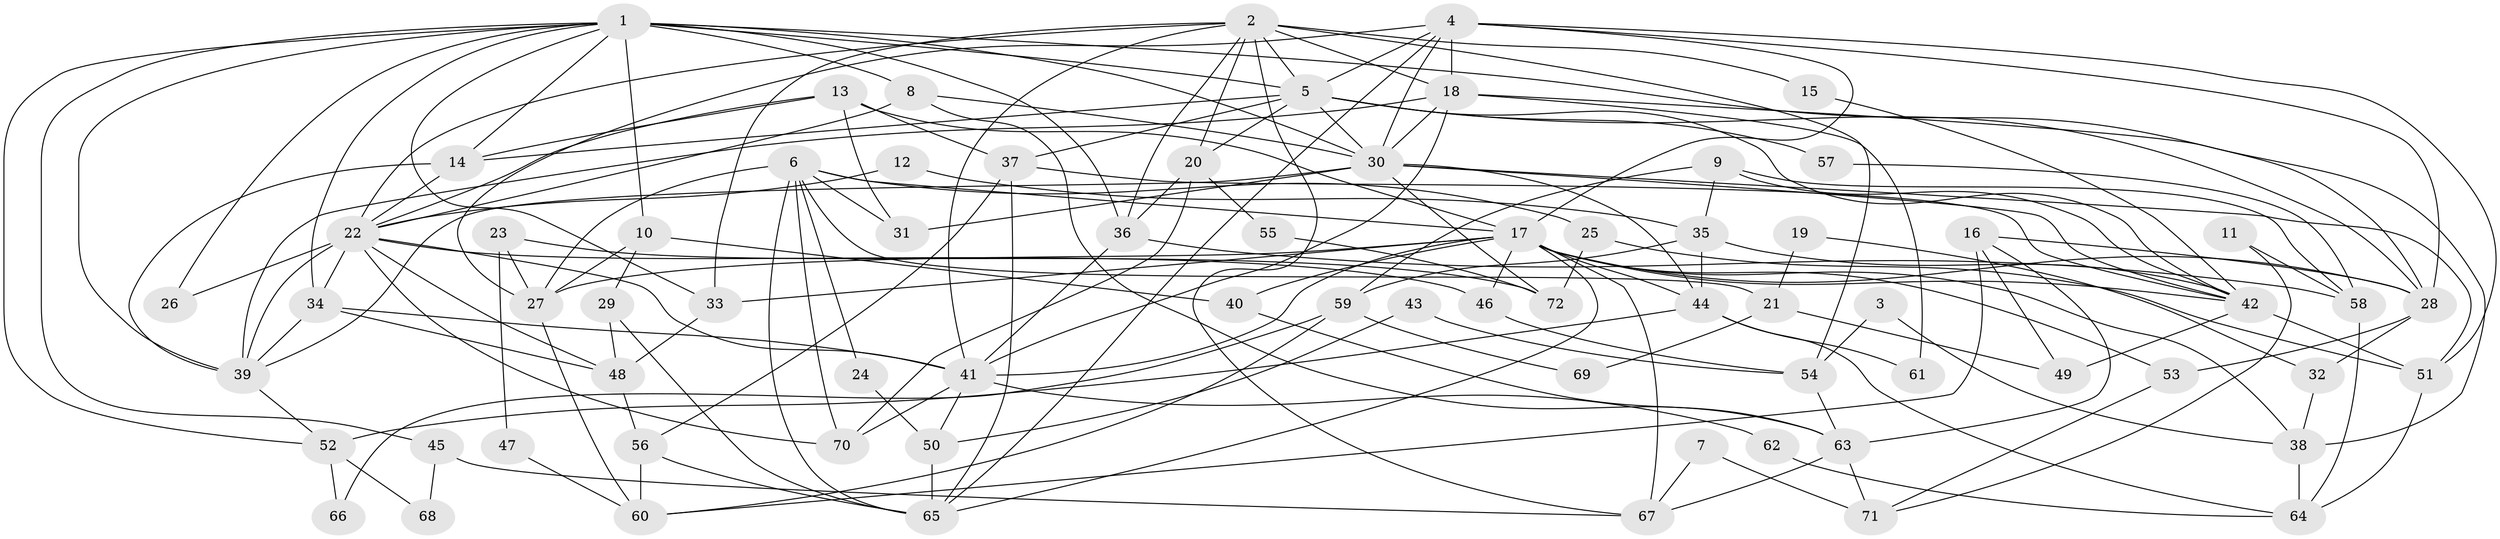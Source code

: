 // original degree distribution, {5: 0.21008403361344538, 4: 0.23529411764705882, 2: 0.2184873949579832, 6: 0.12605042016806722, 3: 0.16806722689075632, 7: 0.03361344537815126, 9: 0.008403361344537815}
// Generated by graph-tools (version 1.1) at 2025/51/03/04/25 22:51:05]
// undirected, 72 vertices, 172 edges
graph export_dot {
  node [color=gray90,style=filled];
  1;
  2;
  3;
  4;
  5;
  6;
  7;
  8;
  9;
  10;
  11;
  12;
  13;
  14;
  15;
  16;
  17;
  18;
  19;
  20;
  21;
  22;
  23;
  24;
  25;
  26;
  27;
  28;
  29;
  30;
  31;
  32;
  33;
  34;
  35;
  36;
  37;
  38;
  39;
  40;
  41;
  42;
  43;
  44;
  45;
  46;
  47;
  48;
  49;
  50;
  51;
  52;
  53;
  54;
  55;
  56;
  57;
  58;
  59;
  60;
  61;
  62;
  63;
  64;
  65;
  66;
  67;
  68;
  69;
  70;
  71;
  72;
  1 -- 5 [weight=2.0];
  1 -- 8 [weight=2.0];
  1 -- 10 [weight=1.0];
  1 -- 14 [weight=1.0];
  1 -- 26 [weight=1.0];
  1 -- 28 [weight=1.0];
  1 -- 30 [weight=2.0];
  1 -- 33 [weight=1.0];
  1 -- 34 [weight=1.0];
  1 -- 36 [weight=1.0];
  1 -- 39 [weight=2.0];
  1 -- 45 [weight=1.0];
  1 -- 52 [weight=1.0];
  2 -- 5 [weight=1.0];
  2 -- 15 [weight=2.0];
  2 -- 18 [weight=1.0];
  2 -- 20 [weight=1.0];
  2 -- 22 [weight=1.0];
  2 -- 33 [weight=1.0];
  2 -- 36 [weight=1.0];
  2 -- 41 [weight=1.0];
  2 -- 54 [weight=1.0];
  2 -- 67 [weight=1.0];
  3 -- 38 [weight=1.0];
  3 -- 54 [weight=1.0];
  4 -- 5 [weight=1.0];
  4 -- 17 [weight=1.0];
  4 -- 18 [weight=2.0];
  4 -- 27 [weight=1.0];
  4 -- 28 [weight=1.0];
  4 -- 30 [weight=1.0];
  4 -- 51 [weight=1.0];
  4 -- 65 [weight=1.0];
  5 -- 14 [weight=1.0];
  5 -- 20 [weight=1.0];
  5 -- 28 [weight=1.0];
  5 -- 30 [weight=1.0];
  5 -- 37 [weight=1.0];
  5 -- 42 [weight=1.0];
  5 -- 57 [weight=1.0];
  6 -- 17 [weight=1.0];
  6 -- 21 [weight=2.0];
  6 -- 24 [weight=1.0];
  6 -- 25 [weight=1.0];
  6 -- 27 [weight=1.0];
  6 -- 31 [weight=1.0];
  6 -- 65 [weight=1.0];
  6 -- 70 [weight=1.0];
  7 -- 67 [weight=1.0];
  7 -- 71 [weight=1.0];
  8 -- 22 [weight=1.0];
  8 -- 30 [weight=1.0];
  8 -- 63 [weight=1.0];
  9 -- 35 [weight=1.0];
  9 -- 42 [weight=1.0];
  9 -- 58 [weight=1.0];
  9 -- 59 [weight=1.0];
  10 -- 27 [weight=1.0];
  10 -- 29 [weight=1.0];
  10 -- 40 [weight=1.0];
  11 -- 58 [weight=1.0];
  11 -- 71 [weight=1.0];
  12 -- 22 [weight=1.0];
  12 -- 35 [weight=1.0];
  13 -- 14 [weight=1.0];
  13 -- 17 [weight=2.0];
  13 -- 22 [weight=1.0];
  13 -- 31 [weight=2.0];
  13 -- 37 [weight=2.0];
  14 -- 22 [weight=1.0];
  14 -- 39 [weight=1.0];
  15 -- 42 [weight=1.0];
  16 -- 28 [weight=2.0];
  16 -- 49 [weight=1.0];
  16 -- 60 [weight=1.0];
  16 -- 63 [weight=1.0];
  17 -- 27 [weight=1.0];
  17 -- 28 [weight=1.0];
  17 -- 33 [weight=1.0];
  17 -- 38 [weight=1.0];
  17 -- 40 [weight=1.0];
  17 -- 41 [weight=1.0];
  17 -- 42 [weight=1.0];
  17 -- 44 [weight=1.0];
  17 -- 46 [weight=1.0];
  17 -- 53 [weight=1.0];
  17 -- 65 [weight=1.0];
  17 -- 67 [weight=2.0];
  18 -- 30 [weight=2.0];
  18 -- 38 [weight=1.0];
  18 -- 39 [weight=1.0];
  18 -- 41 [weight=1.0];
  18 -- 61 [weight=1.0];
  19 -- 21 [weight=1.0];
  19 -- 32 [weight=1.0];
  20 -- 36 [weight=1.0];
  20 -- 55 [weight=1.0];
  20 -- 70 [weight=1.0];
  21 -- 49 [weight=1.0];
  21 -- 69 [weight=1.0];
  22 -- 26 [weight=1.0];
  22 -- 34 [weight=1.0];
  22 -- 39 [weight=1.0];
  22 -- 41 [weight=1.0];
  22 -- 46 [weight=1.0];
  22 -- 48 [weight=1.0];
  22 -- 70 [weight=1.0];
  23 -- 27 [weight=1.0];
  23 -- 47 [weight=1.0];
  23 -- 72 [weight=1.0];
  24 -- 50 [weight=1.0];
  25 -- 51 [weight=1.0];
  25 -- 72 [weight=1.0];
  27 -- 60 [weight=1.0];
  28 -- 32 [weight=2.0];
  28 -- 53 [weight=1.0];
  29 -- 48 [weight=2.0];
  29 -- 65 [weight=1.0];
  30 -- 31 [weight=1.0];
  30 -- 39 [weight=1.0];
  30 -- 42 [weight=1.0];
  30 -- 44 [weight=1.0];
  30 -- 51 [weight=1.0];
  30 -- 72 [weight=1.0];
  32 -- 38 [weight=1.0];
  33 -- 48 [weight=1.0];
  34 -- 39 [weight=1.0];
  34 -- 41 [weight=1.0];
  34 -- 48 [weight=1.0];
  35 -- 42 [weight=1.0];
  35 -- 44 [weight=1.0];
  35 -- 59 [weight=1.0];
  36 -- 41 [weight=1.0];
  36 -- 58 [weight=1.0];
  37 -- 42 [weight=1.0];
  37 -- 56 [weight=1.0];
  37 -- 65 [weight=1.0];
  38 -- 64 [weight=1.0];
  39 -- 52 [weight=1.0];
  40 -- 63 [weight=1.0];
  41 -- 50 [weight=1.0];
  41 -- 62 [weight=1.0];
  41 -- 70 [weight=1.0];
  42 -- 49 [weight=1.0];
  42 -- 51 [weight=1.0];
  43 -- 50 [weight=1.0];
  43 -- 54 [weight=1.0];
  44 -- 52 [weight=1.0];
  44 -- 61 [weight=1.0];
  44 -- 64 [weight=1.0];
  45 -- 67 [weight=1.0];
  45 -- 68 [weight=1.0];
  46 -- 54 [weight=1.0];
  47 -- 60 [weight=1.0];
  48 -- 56 [weight=1.0];
  50 -- 65 [weight=1.0];
  51 -- 64 [weight=1.0];
  52 -- 66 [weight=1.0];
  52 -- 68 [weight=1.0];
  53 -- 71 [weight=1.0];
  54 -- 63 [weight=1.0];
  55 -- 72 [weight=1.0];
  56 -- 60 [weight=1.0];
  56 -- 65 [weight=1.0];
  57 -- 58 [weight=1.0];
  58 -- 64 [weight=1.0];
  59 -- 60 [weight=1.0];
  59 -- 66 [weight=1.0];
  59 -- 69 [weight=1.0];
  62 -- 64 [weight=1.0];
  63 -- 67 [weight=1.0];
  63 -- 71 [weight=1.0];
}
